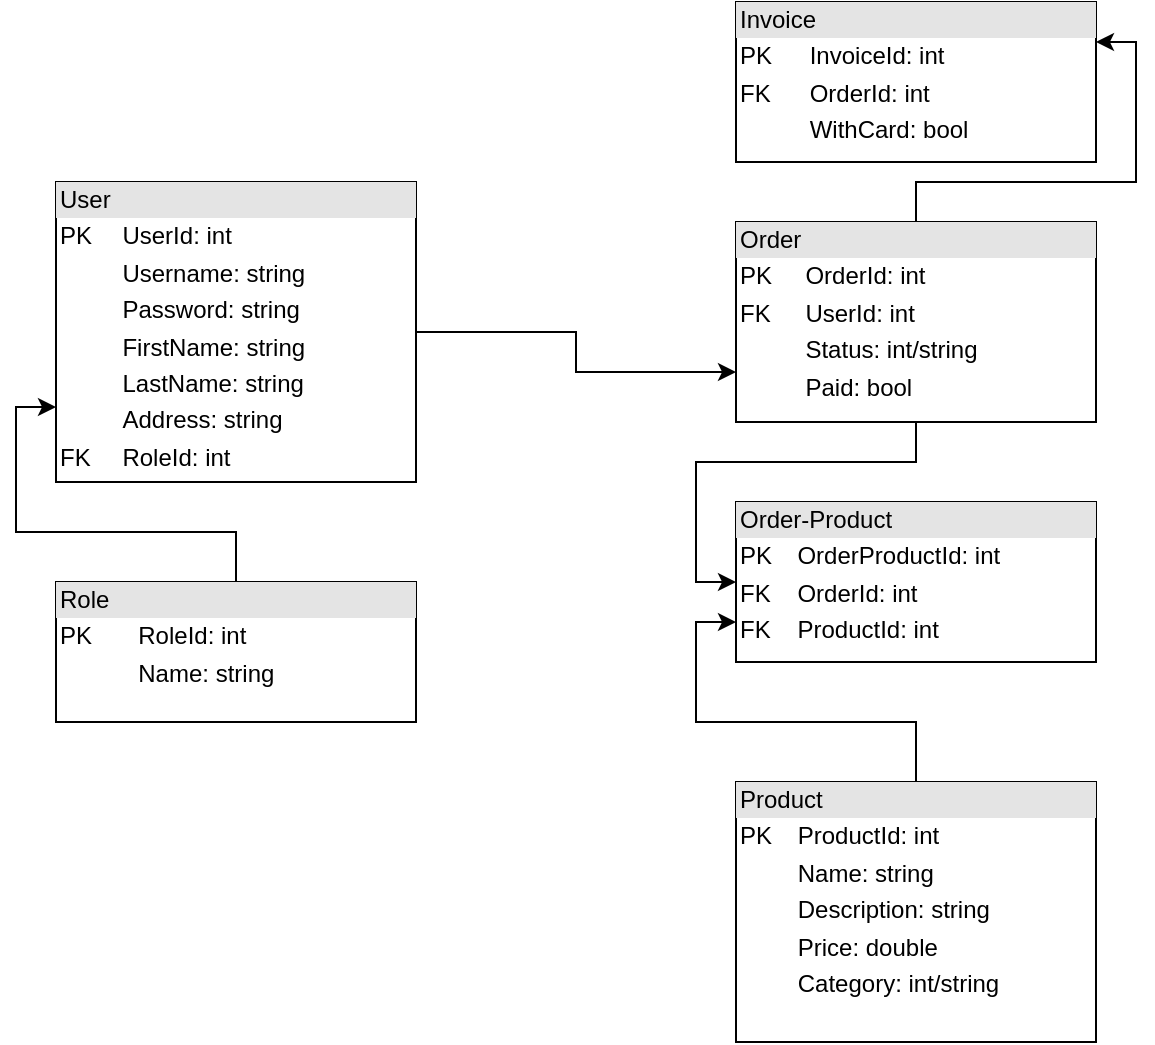 <mxfile pages="1" version="11.2.7" type="device"><diagram id="4cPKA6MCMqP4mboNss94" name="Page-1"><mxGraphModel dx="1422" dy="772" grid="1" gridSize="10" guides="1" tooltips="1" connect="1" arrows="1" fold="1" page="1" pageScale="1" pageWidth="850" pageHeight="1100" math="0" shadow="0"><root><mxCell id="0"/><mxCell id="1" parent="0"/><mxCell id="q_cjQtxv46AokuRX5cEL-8" style="edgeStyle=orthogonalEdgeStyle;rounded=0;orthogonalLoop=1;jettySize=auto;html=1;entryX=0;entryY=0.75;entryDx=0;entryDy=0;" parent="1" source="q_cjQtxv46AokuRX5cEL-1" target="q_cjQtxv46AokuRX5cEL-3" edge="1"><mxGeometry relative="1" as="geometry"/></mxCell><mxCell id="q_cjQtxv46AokuRX5cEL-1" value="&lt;div style=&quot;box-sizing: border-box ; width: 100% ; background: #e4e4e4 ; padding: 2px&quot;&gt;User&lt;/div&gt;&lt;table style=&quot;width: 100% ; font-size: 1em&quot; cellpadding=&quot;2&quot; cellspacing=&quot;0&quot;&gt;&lt;tbody&gt;&lt;tr&gt;&lt;td&gt;PK&lt;/td&gt;&lt;td&gt;UserId: int&lt;/td&gt;&lt;/tr&gt;&lt;tr&gt;&lt;td&gt;&lt;br&gt;&lt;/td&gt;&lt;td&gt;Username: string&lt;/td&gt;&lt;/tr&gt;&lt;tr&gt;&lt;td&gt;&lt;br&gt;&lt;/td&gt;&lt;td&gt;Password: string&lt;/td&gt;&lt;/tr&gt;&lt;tr&gt;&lt;td&gt;&lt;br&gt;&lt;/td&gt;&lt;td&gt;FirstName: string&lt;/td&gt;&lt;/tr&gt;&lt;tr&gt;&lt;td&gt;&lt;br&gt;&lt;/td&gt;&lt;td&gt;LastName: string&lt;/td&gt;&lt;/tr&gt;&lt;tr&gt;&lt;td&gt;&lt;br&gt;&lt;/td&gt;&lt;td&gt;Address: string&lt;/td&gt;&lt;/tr&gt;&lt;tr&gt;&lt;td&gt;FK&lt;/td&gt;&lt;td&gt;RoleId: int&lt;/td&gt;&lt;/tr&gt;&lt;/tbody&gt;&lt;/table&gt;" style="verticalAlign=top;align=left;overflow=fill;html=1;" parent="1" vertex="1"><mxGeometry x="80" y="160" width="180" height="150" as="geometry"/></mxCell><mxCell id="q_cjQtxv46AokuRX5cEL-9" style="edgeStyle=orthogonalEdgeStyle;rounded=0;orthogonalLoop=1;jettySize=auto;html=1;entryX=0;entryY=0.75;entryDx=0;entryDy=0;" parent="1" source="q_cjQtxv46AokuRX5cEL-2" target="q_cjQtxv46AokuRX5cEL-5" edge="1"><mxGeometry relative="1" as="geometry"/></mxCell><mxCell id="q_cjQtxv46AokuRX5cEL-2" value="&lt;div style=&quot;box-sizing: border-box ; width: 100% ; background: #e4e4e4 ; padding: 2px&quot;&gt;Product&lt;/div&gt;&lt;table style=&quot;width: 100% ; font-size: 1em&quot; cellpadding=&quot;2&quot; cellspacing=&quot;0&quot;&gt;&lt;tbody&gt;&lt;tr&gt;&lt;td&gt;PK&lt;/td&gt;&lt;td&gt;ProductId: int&lt;/td&gt;&lt;/tr&gt;&lt;tr&gt;&lt;td&gt;&lt;br&gt;&lt;/td&gt;&lt;td&gt;Name: string&lt;/td&gt;&lt;/tr&gt;&lt;tr&gt;&lt;td&gt;&lt;/td&gt;&lt;td&gt;Description: string&lt;/td&gt;&lt;/tr&gt;&lt;tr&gt;&lt;td&gt;&lt;br&gt;&lt;/td&gt;&lt;td&gt;Price: double&lt;/td&gt;&lt;/tr&gt;&lt;tr&gt;&lt;td&gt;&lt;br&gt;&lt;/td&gt;&lt;td&gt;Category: int/string&lt;/td&gt;&lt;/tr&gt;&lt;/tbody&gt;&lt;/table&gt;" style="verticalAlign=top;align=left;overflow=fill;html=1;" parent="1" vertex="1"><mxGeometry x="420" y="460" width="180" height="130" as="geometry"/></mxCell><mxCell id="q_cjQtxv46AokuRX5cEL-7" style="edgeStyle=orthogonalEdgeStyle;rounded=0;orthogonalLoop=1;jettySize=auto;html=1;entryX=0;entryY=0.5;entryDx=0;entryDy=0;" parent="1" source="q_cjQtxv46AokuRX5cEL-3" target="q_cjQtxv46AokuRX5cEL-5" edge="1"><mxGeometry relative="1" as="geometry"/></mxCell><mxCell id="q_cjQtxv46AokuRX5cEL-13" style="edgeStyle=orthogonalEdgeStyle;rounded=0;orthogonalLoop=1;jettySize=auto;html=1;entryX=1;entryY=0.25;entryDx=0;entryDy=0;" parent="1" source="q_cjQtxv46AokuRX5cEL-3" target="q_cjQtxv46AokuRX5cEL-4" edge="1"><mxGeometry relative="1" as="geometry"/></mxCell><mxCell id="q_cjQtxv46AokuRX5cEL-3" value="&lt;div style=&quot;box-sizing: border-box ; width: 100% ; background: #e4e4e4 ; padding: 2px&quot;&gt;Order&lt;/div&gt;&lt;table style=&quot;width: 100% ; font-size: 1em&quot; cellpadding=&quot;2&quot; cellspacing=&quot;0&quot;&gt;&lt;tbody&gt;&lt;tr&gt;&lt;td&gt;PK&lt;/td&gt;&lt;td&gt;OrderId: int&lt;/td&gt;&lt;/tr&gt;&lt;tr&gt;&lt;td&gt;FK&lt;/td&gt;&lt;td&gt;UserId: int&lt;/td&gt;&lt;/tr&gt;&lt;tr&gt;&lt;td&gt;&lt;br&gt;&lt;/td&gt;&lt;td&gt;Status: int/string&lt;/td&gt;&lt;/tr&gt;&lt;tr&gt;&lt;td&gt;&lt;br&gt;&lt;/td&gt;&lt;td&gt;Paid: bool&lt;/td&gt;&lt;/tr&gt;&lt;/tbody&gt;&lt;/table&gt;" style="verticalAlign=top;align=left;overflow=fill;html=1;" parent="1" vertex="1"><mxGeometry x="420" y="180" width="180" height="100" as="geometry"/></mxCell><mxCell id="q_cjQtxv46AokuRX5cEL-4" value="&lt;div style=&quot;box-sizing: border-box ; width: 100% ; background: #e4e4e4 ; padding: 2px&quot;&gt;Invoice&lt;/div&gt;&lt;table style=&quot;width: 100% ; font-size: 1em&quot; cellpadding=&quot;2&quot; cellspacing=&quot;0&quot;&gt;&lt;tbody&gt;&lt;tr&gt;&lt;td&gt;PK&lt;/td&gt;&lt;td&gt;InvoiceId: int&lt;/td&gt;&lt;/tr&gt;&lt;tr&gt;&lt;td&gt;FK&lt;/td&gt;&lt;td&gt;OrderId: int&lt;/td&gt;&lt;/tr&gt;&lt;tr&gt;&lt;td&gt;&lt;br&gt;&lt;/td&gt;&lt;td&gt;WithCard: bool&lt;/td&gt;&lt;/tr&gt;&lt;/tbody&gt;&lt;/table&gt;" style="verticalAlign=top;align=left;overflow=fill;html=1;" parent="1" vertex="1"><mxGeometry x="420" y="70" width="180" height="80" as="geometry"/></mxCell><mxCell id="q_cjQtxv46AokuRX5cEL-5" value="&lt;div style=&quot;box-sizing: border-box ; width: 100% ; background: #e4e4e4 ; padding: 2px&quot;&gt;Order-Product&lt;/div&gt;&lt;table style=&quot;width: 100% ; font-size: 1em&quot; cellpadding=&quot;2&quot; cellspacing=&quot;0&quot;&gt;&lt;tbody&gt;&lt;tr&gt;&lt;td&gt;PK&lt;/td&gt;&lt;td&gt;OrderProductId: int&lt;/td&gt;&lt;/tr&gt;&lt;tr&gt;&lt;td&gt;FK&lt;/td&gt;&lt;td&gt;OrderId: int&lt;/td&gt;&lt;/tr&gt;&lt;tr&gt;&lt;td&gt;FK&lt;/td&gt;&lt;td&gt;ProductId: int&lt;/td&gt;&lt;/tr&gt;&lt;/tbody&gt;&lt;/table&gt;" style="verticalAlign=top;align=left;overflow=fill;html=1;" parent="1" vertex="1"><mxGeometry x="420" y="320" width="180" height="80" as="geometry"/></mxCell><mxCell id="KzWnRZVpOHX2I-RxKWoD-2" style="edgeStyle=orthogonalEdgeStyle;rounded=0;orthogonalLoop=1;jettySize=auto;html=1;entryX=0;entryY=0.75;entryDx=0;entryDy=0;" parent="1" source="KzWnRZVpOHX2I-RxKWoD-1" target="q_cjQtxv46AokuRX5cEL-1" edge="1"><mxGeometry relative="1" as="geometry"/></mxCell><mxCell id="KzWnRZVpOHX2I-RxKWoD-1" value="&lt;div style=&quot;box-sizing: border-box ; width: 100% ; background: #e4e4e4 ; padding: 2px&quot;&gt;Role&lt;/div&gt;&lt;table style=&quot;width: 100% ; font-size: 1em&quot; cellpadding=&quot;2&quot; cellspacing=&quot;0&quot;&gt;&lt;tbody&gt;&lt;tr&gt;&lt;td&gt;PK&lt;/td&gt;&lt;td&gt;RoleId: int&lt;/td&gt;&lt;/tr&gt;&lt;tr&gt;&lt;td&gt;&lt;br&gt;&lt;/td&gt;&lt;td&gt;Name: string&lt;/td&gt;&lt;/tr&gt;&lt;/tbody&gt;&lt;/table&gt;" style="verticalAlign=top;align=left;overflow=fill;html=1;" parent="1" vertex="1"><mxGeometry x="80" y="360" width="180" height="70" as="geometry"/></mxCell></root></mxGraphModel></diagram></mxfile>